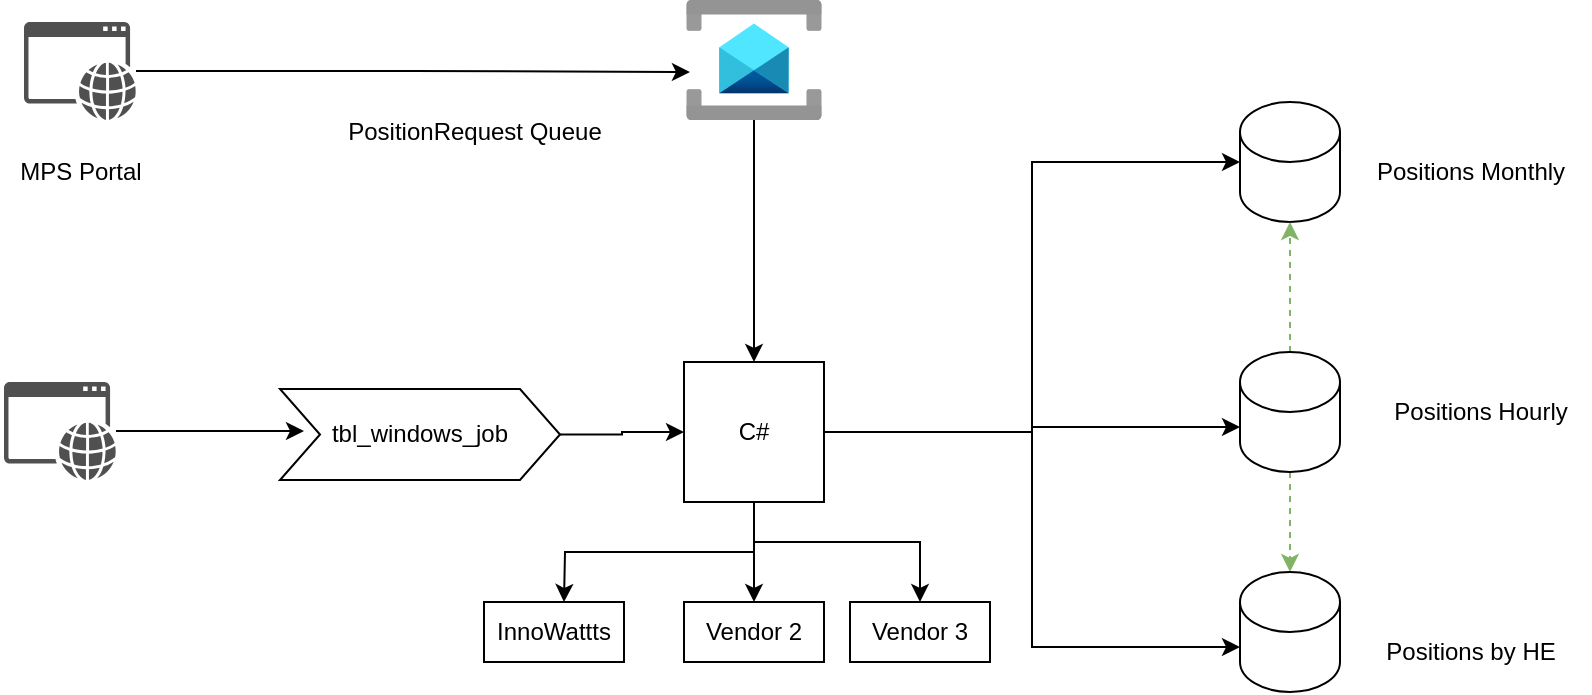 <mxfile version="21.6.1" type="device">
  <diagram id="QgaZN2SDxjbuTsAsAwZ_" name="Page-1">
    <mxGraphModel dx="780" dy="513" grid="1" gridSize="10" guides="1" tooltips="1" connect="1" arrows="1" fold="1" page="1" pageScale="1" pageWidth="1600" pageHeight="900" math="0" shadow="0">
      <root>
        <mxCell id="0" />
        <mxCell id="1" parent="0" />
        <mxCell id="ag5qO2Fj8C9gM_hjXEJh-1" style="edgeStyle=orthogonalEdgeStyle;rounded=0;orthogonalLoop=1;jettySize=auto;html=1;" edge="1" parent="1" source="ag5qO2Fj8C9gM_hjXEJh-2">
          <mxGeometry relative="1" as="geometry">
            <mxPoint x="182" y="475.5" as="targetPoint" />
          </mxGeometry>
        </mxCell>
        <mxCell id="ag5qO2Fj8C9gM_hjXEJh-2" value="" style="sketch=0;pointerEvents=1;shadow=0;dashed=0;html=1;strokeColor=none;fillColor=#505050;labelPosition=center;verticalLabelPosition=bottom;verticalAlign=top;outlineConnect=0;align=center;shape=mxgraph.office.concepts.application_web;" vertex="1" parent="1">
          <mxGeometry x="32" y="451" width="56" height="49" as="geometry" />
        </mxCell>
        <mxCell id="ag5qO2Fj8C9gM_hjXEJh-3" style="edgeStyle=orthogonalEdgeStyle;rounded=0;orthogonalLoop=1;jettySize=auto;html=1;entryX=0;entryY=0.5;entryDx=0;entryDy=0;" edge="1" parent="1" source="ag5qO2Fj8C9gM_hjXEJh-4" target="ag5qO2Fj8C9gM_hjXEJh-11">
          <mxGeometry relative="1" as="geometry" />
        </mxCell>
        <mxCell id="ag5qO2Fj8C9gM_hjXEJh-4" value="tbl_windows_job" style="shape=step;perimeter=stepPerimeter;whiteSpace=wrap;html=1;fixedSize=1;" vertex="1" parent="1">
          <mxGeometry x="170" y="454.5" width="140" height="45.5" as="geometry" />
        </mxCell>
        <mxCell id="ag5qO2Fj8C9gM_hjXEJh-5" style="edgeStyle=orthogonalEdgeStyle;rounded=0;orthogonalLoop=1;jettySize=auto;html=1;entryX=0;entryY=0.5;entryDx=0;entryDy=0;entryPerimeter=0;" edge="1" parent="1" source="ag5qO2Fj8C9gM_hjXEJh-11" target="ag5qO2Fj8C9gM_hjXEJh-12">
          <mxGeometry relative="1" as="geometry" />
        </mxCell>
        <mxCell id="ag5qO2Fj8C9gM_hjXEJh-6" style="edgeStyle=orthogonalEdgeStyle;rounded=0;orthogonalLoop=1;jettySize=auto;html=1;entryX=0;entryY=0;entryDx=0;entryDy=37.5;entryPerimeter=0;" edge="1" parent="1" source="ag5qO2Fj8C9gM_hjXEJh-11" target="ag5qO2Fj8C9gM_hjXEJh-15">
          <mxGeometry relative="1" as="geometry" />
        </mxCell>
        <mxCell id="ag5qO2Fj8C9gM_hjXEJh-7" style="edgeStyle=orthogonalEdgeStyle;rounded=0;orthogonalLoop=1;jettySize=auto;html=1;entryX=0;entryY=0;entryDx=0;entryDy=37.5;entryPerimeter=0;" edge="1" parent="1" source="ag5qO2Fj8C9gM_hjXEJh-11" target="ag5qO2Fj8C9gM_hjXEJh-16">
          <mxGeometry relative="1" as="geometry" />
        </mxCell>
        <mxCell id="ag5qO2Fj8C9gM_hjXEJh-8" style="edgeStyle=orthogonalEdgeStyle;rounded=0;orthogonalLoop=1;jettySize=auto;html=1;exitX=0.5;exitY=1;exitDx=0;exitDy=0;" edge="1" parent="1" source="ag5qO2Fj8C9gM_hjXEJh-11">
          <mxGeometry relative="1" as="geometry">
            <mxPoint x="312" y="561" as="targetPoint" />
          </mxGeometry>
        </mxCell>
        <mxCell id="ag5qO2Fj8C9gM_hjXEJh-9" style="edgeStyle=orthogonalEdgeStyle;rounded=0;orthogonalLoop=1;jettySize=auto;html=1;entryX=0.5;entryY=0;entryDx=0;entryDy=0;" edge="1" parent="1" source="ag5qO2Fj8C9gM_hjXEJh-11" target="ag5qO2Fj8C9gM_hjXEJh-22">
          <mxGeometry relative="1" as="geometry">
            <Array as="points">
              <mxPoint x="407" y="531" />
              <mxPoint x="490" y="531" />
            </Array>
          </mxGeometry>
        </mxCell>
        <mxCell id="ag5qO2Fj8C9gM_hjXEJh-10" style="edgeStyle=orthogonalEdgeStyle;rounded=0;orthogonalLoop=1;jettySize=auto;html=1;entryX=0.5;entryY=0;entryDx=0;entryDy=0;" edge="1" parent="1" source="ag5qO2Fj8C9gM_hjXEJh-11" target="ag5qO2Fj8C9gM_hjXEJh-21">
          <mxGeometry relative="1" as="geometry" />
        </mxCell>
        <mxCell id="ag5qO2Fj8C9gM_hjXEJh-11" value="C#" style="whiteSpace=wrap;html=1;aspect=fixed;" vertex="1" parent="1">
          <mxGeometry x="372" y="441" width="70" height="70" as="geometry" />
        </mxCell>
        <mxCell id="ag5qO2Fj8C9gM_hjXEJh-12" value="" style="shape=cylinder3;whiteSpace=wrap;html=1;boundedLbl=1;backgroundOutline=1;size=15;" vertex="1" parent="1">
          <mxGeometry x="650" y="311" width="50" height="60" as="geometry" />
        </mxCell>
        <mxCell id="ag5qO2Fj8C9gM_hjXEJh-13" style="edgeStyle=orthogonalEdgeStyle;rounded=0;orthogonalLoop=1;jettySize=auto;html=1;dashed=1;fillColor=#d5e8d4;strokeColor=#82b366;" edge="1" parent="1" source="ag5qO2Fj8C9gM_hjXEJh-15" target="ag5qO2Fj8C9gM_hjXEJh-12">
          <mxGeometry relative="1" as="geometry" />
        </mxCell>
        <mxCell id="ag5qO2Fj8C9gM_hjXEJh-14" style="edgeStyle=orthogonalEdgeStyle;rounded=0;orthogonalLoop=1;jettySize=auto;html=1;dashed=1;fillColor=#d5e8d4;strokeColor=#82b366;" edge="1" parent="1" source="ag5qO2Fj8C9gM_hjXEJh-15" target="ag5qO2Fj8C9gM_hjXEJh-16">
          <mxGeometry relative="1" as="geometry" />
        </mxCell>
        <mxCell id="ag5qO2Fj8C9gM_hjXEJh-15" value="" style="shape=cylinder3;whiteSpace=wrap;html=1;boundedLbl=1;backgroundOutline=1;size=15;" vertex="1" parent="1">
          <mxGeometry x="650" y="436" width="50" height="60" as="geometry" />
        </mxCell>
        <mxCell id="ag5qO2Fj8C9gM_hjXEJh-16" value="" style="shape=cylinder3;whiteSpace=wrap;html=1;boundedLbl=1;backgroundOutline=1;size=15;" vertex="1" parent="1">
          <mxGeometry x="650" y="546" width="50" height="60" as="geometry" />
        </mxCell>
        <mxCell id="ag5qO2Fj8C9gM_hjXEJh-17" value="Positions Hourly" style="text;html=1;align=center;verticalAlign=middle;resizable=0;points=[];autosize=1;strokeColor=none;fillColor=none;" vertex="1" parent="1">
          <mxGeometry x="715" y="451" width="110" height="30" as="geometry" />
        </mxCell>
        <mxCell id="ag5qO2Fj8C9gM_hjXEJh-18" value="Positions Monthly" style="text;html=1;align=center;verticalAlign=middle;resizable=0;points=[];autosize=1;strokeColor=none;fillColor=none;" vertex="1" parent="1">
          <mxGeometry x="705" y="331" width="120" height="30" as="geometry" />
        </mxCell>
        <mxCell id="ag5qO2Fj8C9gM_hjXEJh-19" value="Positions by HE" style="text;html=1;align=center;verticalAlign=middle;resizable=0;points=[];autosize=1;strokeColor=none;fillColor=none;" vertex="1" parent="1">
          <mxGeometry x="710" y="571" width="110" height="30" as="geometry" />
        </mxCell>
        <mxCell id="ag5qO2Fj8C9gM_hjXEJh-20" value="InnoWattts" style="rounded=0;whiteSpace=wrap;html=1;" vertex="1" parent="1">
          <mxGeometry x="272" y="561" width="70" height="30" as="geometry" />
        </mxCell>
        <mxCell id="ag5qO2Fj8C9gM_hjXEJh-21" value="Vendor 2" style="rounded=0;whiteSpace=wrap;html=1;" vertex="1" parent="1">
          <mxGeometry x="372" y="561" width="70" height="30" as="geometry" />
        </mxCell>
        <mxCell id="ag5qO2Fj8C9gM_hjXEJh-22" value="Vendor 3" style="rounded=0;whiteSpace=wrap;html=1;" vertex="1" parent="1">
          <mxGeometry x="455" y="561" width="70" height="30" as="geometry" />
        </mxCell>
        <mxCell id="ag5qO2Fj8C9gM_hjXEJh-23" style="edgeStyle=orthogonalEdgeStyle;rounded=0;orthogonalLoop=1;jettySize=auto;html=1;entryX=0.029;entryY=0.6;entryDx=0;entryDy=0;entryPerimeter=0;" edge="1" parent="1" source="ag5qO2Fj8C9gM_hjXEJh-24" target="ag5qO2Fj8C9gM_hjXEJh-27">
          <mxGeometry relative="1" as="geometry">
            <mxPoint x="345" y="295.5" as="targetPoint" />
          </mxGeometry>
        </mxCell>
        <mxCell id="ag5qO2Fj8C9gM_hjXEJh-24" value="" style="sketch=0;pointerEvents=1;shadow=0;dashed=0;html=1;strokeColor=none;fillColor=#505050;labelPosition=center;verticalLabelPosition=bottom;verticalAlign=top;outlineConnect=0;align=center;shape=mxgraph.office.concepts.application_web;" vertex="1" parent="1">
          <mxGeometry x="42" y="271" width="56" height="49" as="geometry" />
        </mxCell>
        <mxCell id="ag5qO2Fj8C9gM_hjXEJh-25" value="MPS Portal" style="text;html=1;align=center;verticalAlign=middle;resizable=0;points=[];autosize=1;strokeColor=none;fillColor=none;" vertex="1" parent="1">
          <mxGeometry x="30" y="331" width="80" height="30" as="geometry" />
        </mxCell>
        <mxCell id="ag5qO2Fj8C9gM_hjXEJh-26" style="edgeStyle=orthogonalEdgeStyle;rounded=0;orthogonalLoop=1;jettySize=auto;html=1;entryX=0.5;entryY=0;entryDx=0;entryDy=0;" edge="1" parent="1" source="ag5qO2Fj8C9gM_hjXEJh-27" target="ag5qO2Fj8C9gM_hjXEJh-11">
          <mxGeometry relative="1" as="geometry" />
        </mxCell>
        <mxCell id="ag5qO2Fj8C9gM_hjXEJh-27" value="" style="image;aspect=fixed;html=1;points=[];align=center;fontSize=12;image=img/lib/azure2/integration/Service_Bus.svg;" vertex="1" parent="1">
          <mxGeometry x="373" y="260" width="68" height="60" as="geometry" />
        </mxCell>
        <mxCell id="ag5qO2Fj8C9gM_hjXEJh-28" value="PositionRequest Queue" style="text;html=1;align=center;verticalAlign=middle;resizable=0;points=[];autosize=1;strokeColor=none;fillColor=none;" vertex="1" parent="1">
          <mxGeometry x="192" y="311" width="150" height="30" as="geometry" />
        </mxCell>
      </root>
    </mxGraphModel>
  </diagram>
</mxfile>
